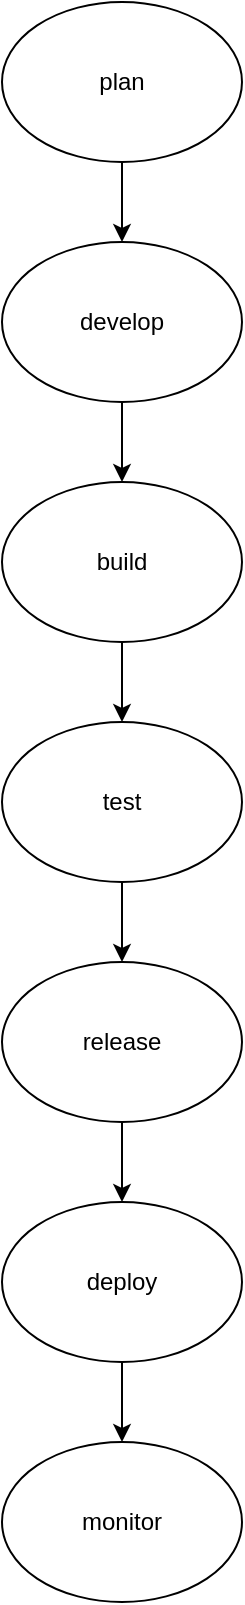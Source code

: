 <mxfile version="28.0.9">
  <diagram name="Page-1" id="nR5Fpz3u4IT1ke6qpr-m">
    <mxGraphModel grid="1" page="1" gridSize="10" guides="1" tooltips="1" connect="1" arrows="1" fold="1" pageScale="1" pageWidth="850" pageHeight="1100" math="0" shadow="0">
      <root>
        <mxCell id="0" />
        <mxCell id="1" parent="0" />
        <mxCell id="W-a-ckVkiCIQZMIdsilt-6" value="" style="edgeStyle=orthogonalEdgeStyle;rounded=0;orthogonalLoop=1;jettySize=auto;html=1;" edge="1" parent="1" source="W-a-ckVkiCIQZMIdsilt-1" target="W-a-ckVkiCIQZMIdsilt-5">
          <mxGeometry relative="1" as="geometry">
            <Array as="points">
              <mxPoint x="430" y="390" />
              <mxPoint x="430" y="390" />
            </Array>
          </mxGeometry>
        </mxCell>
        <mxCell id="W-a-ckVkiCIQZMIdsilt-1" value="develop" style="ellipse;whiteSpace=wrap;html=1;" vertex="1" parent="1">
          <mxGeometry x="370" y="240" width="120" height="80" as="geometry" />
        </mxCell>
        <mxCell id="W-a-ckVkiCIQZMIdsilt-4" value="" style="edgeStyle=orthogonalEdgeStyle;rounded=0;orthogonalLoop=1;jettySize=auto;html=1;" edge="1" parent="1" source="W-a-ckVkiCIQZMIdsilt-3" target="W-a-ckVkiCIQZMIdsilt-1">
          <mxGeometry relative="1" as="geometry" />
        </mxCell>
        <mxCell id="W-a-ckVkiCIQZMIdsilt-3" value="plan" style="ellipse;whiteSpace=wrap;html=1;" vertex="1" parent="1">
          <mxGeometry x="370" y="120" width="120" height="80" as="geometry" />
        </mxCell>
        <mxCell id="W-a-ckVkiCIQZMIdsilt-8" value="" style="edgeStyle=orthogonalEdgeStyle;rounded=0;orthogonalLoop=1;jettySize=auto;html=1;" edge="1" parent="1" source="W-a-ckVkiCIQZMIdsilt-5" target="W-a-ckVkiCIQZMIdsilt-7">
          <mxGeometry relative="1" as="geometry" />
        </mxCell>
        <mxCell id="W-a-ckVkiCIQZMIdsilt-5" value="build" style="ellipse;whiteSpace=wrap;html=1;" vertex="1" parent="1">
          <mxGeometry x="370" y="360" width="120" height="80" as="geometry" />
        </mxCell>
        <mxCell id="W-a-ckVkiCIQZMIdsilt-10" value="" style="edgeStyle=orthogonalEdgeStyle;rounded=0;orthogonalLoop=1;jettySize=auto;html=1;" edge="1" parent="1" source="W-a-ckVkiCIQZMIdsilt-7" target="W-a-ckVkiCIQZMIdsilt-9">
          <mxGeometry relative="1" as="geometry" />
        </mxCell>
        <mxCell id="W-a-ckVkiCIQZMIdsilt-7" value="test" style="ellipse;whiteSpace=wrap;html=1;" vertex="1" parent="1">
          <mxGeometry x="370" y="480" width="120" height="80" as="geometry" />
        </mxCell>
        <mxCell id="W-a-ckVkiCIQZMIdsilt-12" value="" style="edgeStyle=orthogonalEdgeStyle;rounded=0;orthogonalLoop=1;jettySize=auto;html=1;" edge="1" parent="1" source="W-a-ckVkiCIQZMIdsilt-9" target="W-a-ckVkiCIQZMIdsilt-11">
          <mxGeometry relative="1" as="geometry" />
        </mxCell>
        <mxCell id="W-a-ckVkiCIQZMIdsilt-9" value="release" style="ellipse;whiteSpace=wrap;html=1;" vertex="1" parent="1">
          <mxGeometry x="370" y="600" width="120" height="80" as="geometry" />
        </mxCell>
        <mxCell id="W-a-ckVkiCIQZMIdsilt-14" value="" style="edgeStyle=orthogonalEdgeStyle;rounded=0;orthogonalLoop=1;jettySize=auto;html=1;" edge="1" parent="1" source="W-a-ckVkiCIQZMIdsilt-11" target="W-a-ckVkiCIQZMIdsilt-13">
          <mxGeometry relative="1" as="geometry" />
        </mxCell>
        <mxCell id="W-a-ckVkiCIQZMIdsilt-11" value="deploy" style="ellipse;whiteSpace=wrap;html=1;" vertex="1" parent="1">
          <mxGeometry x="370" y="720" width="120" height="80" as="geometry" />
        </mxCell>
        <mxCell id="W-a-ckVkiCIQZMIdsilt-13" value="monitor" style="ellipse;whiteSpace=wrap;html=1;" vertex="1" parent="1">
          <mxGeometry x="370" y="840" width="120" height="80" as="geometry" />
        </mxCell>
      </root>
    </mxGraphModel>
  </diagram>
</mxfile>

